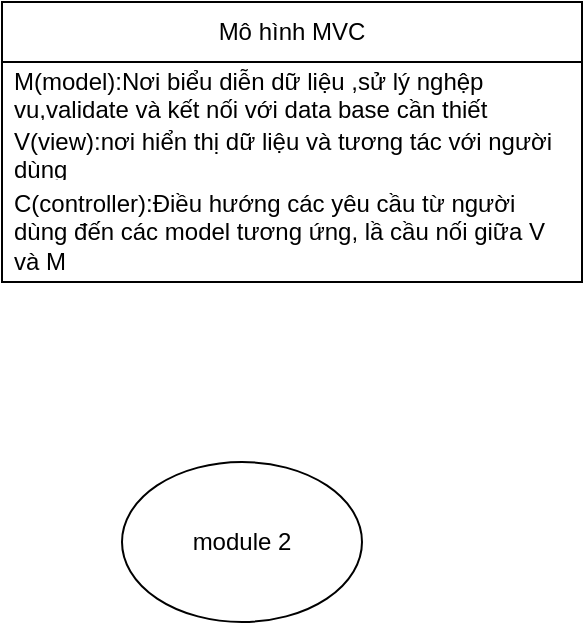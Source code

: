 <mxfile version="21.0.7" type="device"><diagram name="Page-1" id="-33R02zaiq_ntySrqi2f"><mxGraphModel dx="1050" dy="573" grid="1" gridSize="10" guides="1" tooltips="1" connect="1" arrows="1" fold="1" page="1" pageScale="1" pageWidth="850" pageHeight="1100" math="0" shadow="0"><root><mxCell id="0"/><mxCell id="1" parent="0"/><mxCell id="1eAtGQz5cff6PBTBoFRL-1" value="module 2" style="ellipse;whiteSpace=wrap;html=1;" vertex="1" parent="1"><mxGeometry x="360" y="260" width="120" height="80" as="geometry"/></mxCell><mxCell id="1eAtGQz5cff6PBTBoFRL-2" value="Mô hình&amp;nbsp;MVC" style="swimlane;fontStyle=0;childLayout=stackLayout;horizontal=1;startSize=30;horizontalStack=0;resizeParent=1;resizeParentMax=0;resizeLast=0;collapsible=1;marginBottom=0;whiteSpace=wrap;html=1;" vertex="1" parent="1"><mxGeometry x="300" y="30" width="290" height="140" as="geometry"/></mxCell><mxCell id="1eAtGQz5cff6PBTBoFRL-3" value="M(model):Nơi biểu diễn dữ liệu ,sử lý nghệp vụ,validate và kết nối với data base cần thiết&amp;nbsp;" style="text;strokeColor=none;fillColor=none;align=left;verticalAlign=middle;spacingLeft=4;spacingRight=4;overflow=hidden;points=[[0,0.5],[1,0.5]];portConstraint=eastwest;rotatable=0;whiteSpace=wrap;html=1;" vertex="1" parent="1eAtGQz5cff6PBTBoFRL-2"><mxGeometry y="30" width="290" height="30" as="geometry"/></mxCell><mxCell id="1eAtGQz5cff6PBTBoFRL-4" value="V(view):nơi hiển thị dữ liệu và tương tác với người dùng" style="text;strokeColor=none;fillColor=none;align=left;verticalAlign=middle;spacingLeft=4;spacingRight=4;overflow=hidden;points=[[0,0.5],[1,0.5]];portConstraint=eastwest;rotatable=0;whiteSpace=wrap;html=1;" vertex="1" parent="1eAtGQz5cff6PBTBoFRL-2"><mxGeometry y="60" width="290" height="30" as="geometry"/></mxCell><mxCell id="1eAtGQz5cff6PBTBoFRL-5" value="C(controller):Điều hướng các yêu cầu từ người dùng đến các model tương ứng, lầ cầu nối giữa V và M" style="text;strokeColor=none;fillColor=none;align=left;verticalAlign=middle;spacingLeft=4;spacingRight=4;overflow=hidden;points=[[0,0.5],[1,0.5]];portConstraint=eastwest;rotatable=0;whiteSpace=wrap;html=1;" vertex="1" parent="1eAtGQz5cff6PBTBoFRL-2"><mxGeometry y="90" width="290" height="50" as="geometry"/></mxCell></root></mxGraphModel></diagram></mxfile>